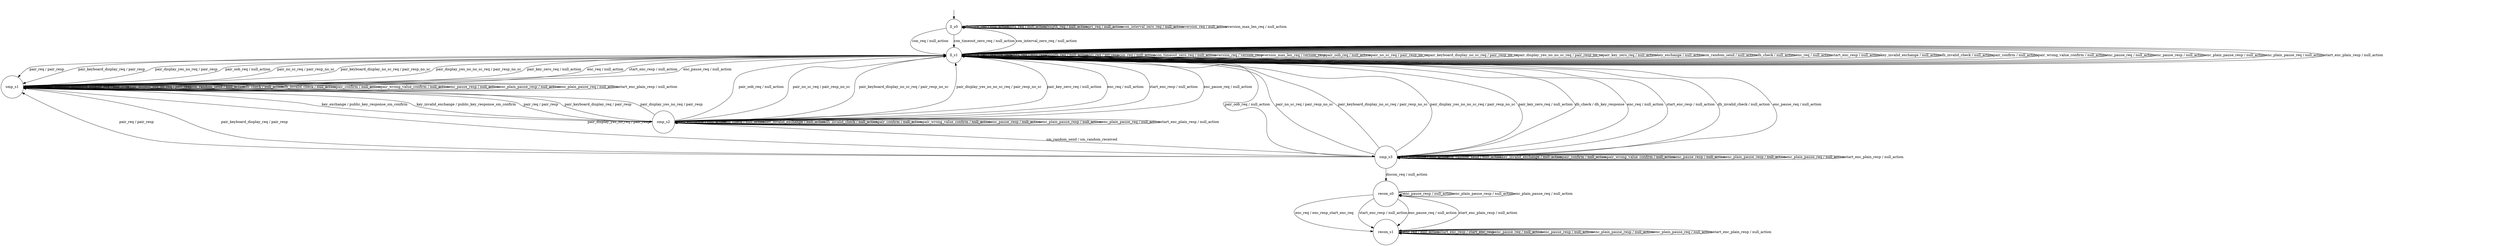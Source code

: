 digraph g {
__start0 [label="" shape="none"];

	ll_s0 [shape="circle" label="ll_s0"];
	ll_s1 [shape="circle" label="ll_s1"];
	smp_s1 [shape="circle" label="smp_s1"];
	smp_s2 [shape="circle" label="smp_s2"];
	smp_s3 [shape="circle" label="smp_s3"];
	recon_s0 [shape="circle" label="recon_s0"];
	recon_s1 [shape="circle" label="recon_s1"];

	ll_s0 -> ll_s0 [label="feature_req / null_action"];
	ll_s0 -> ll_s0 [label="mtu_req / null_action"];
	ll_s0 -> ll_s0 [label="length_req / null_action"];
	ll_s0 -> ll_s0 [label="pri_req / null_action"];
	ll_s0 -> ll_s1 [label="con_req / null_action"];
	ll_s0 -> ll_s0 [label="con_interval_zero_req / null_action"];
	ll_s0 -> ll_s1 [label="con_timeout_zero_req / null_action"];
	ll_s0 -> ll_s0 [label="version_req / null_action"];
	ll_s0 -> ll_s0 [label="version_max_len_req / null_action"];

	ll_s1 -> ll_s1 [label="feature_req / feature_resp"];
	ll_s1 -> ll_s1 [label="mtu_req / mtu_resp"];
	ll_s1 -> ll_s1 [label="length_req / null_action"];
	ll_s1 -> ll_s1 [label="pri_req / pri_resp"];
	ll_s1 -> ll_s1 [label="con_req / null_action"];
	ll_s1 -> ll_s0 [label="con_interval_zero_req / null_action"];
	ll_s1 -> ll_s1 [label="con_timeout_zero_req / null_action"];
	ll_s1 -> ll_s1 [label="version_req / version_resp"];
	ll_s1 -> ll_s1 [label="version_max_len_req / version_resp"];
	ll_s1 -> smp_s1 [label="pair_req / pair_resp"];
	ll_s1 -> smp_s1 [label="pair_keyboard_display_req / pair_resp"];
	ll_s1 -> smp_s1 [label="pair_display_yes_no_req / pair_resp"];
	ll_s1 -> ll_s1 [label="pair_oob_req / null_action"];
	ll_s1 -> ll_s1 [label="pair_no_sc_req / pair_resp_no_sc"];
	ll_s1 -> ll_s1 [label="pair_keyboard_display_no_sc_req / pair_resp_no_sc"];
	ll_s1 -> ll_s1 [label="pair_display_yes_no_no_sc_req / pair_resp_no_sc"];
	ll_s1 -> ll_s1 [label="pair_key_zero_req / null_action"];
	ll_s1 -> ll_s1 [label="key_exchange / null_action"];
	ll_s1 -> ll_s1 [label="sm_random_send / null_action"];
	ll_s1 -> ll_s1 [label="dh_check / null_action"];
	ll_s1 -> ll_s1 [label="enc_req / null_action"];
	ll_s1 -> ll_s1 [label="start_enc_resp / null_action"];
	ll_s1 -> ll_s1 [label="key_invalid_exchange / null_action"];
	ll_s1 -> ll_s1 [label="dh_invalid_check / null_action"];
	ll_s1 -> ll_s1 [label="pair_confirm / null_action"];
	ll_s1 -> ll_s1 [label="pair_wrong_value_confirm / null_action"];
	ll_s1 -> ll_s1 [label="enc_pause_req / null_action"];
	ll_s1 -> ll_s1 [label="enc_pause_resp / null_action"];
	ll_s1 -> ll_s1 [label="enc_plain_pause_resp / null_action"];
	ll_s1 -> ll_s1 [label="enc_plain_pause_req / null_action"];
	ll_s1 -> ll_s1 [label="start_enc_plain_resp / null_action"];

	smp_s1 -> smp_s1 [label="pair_req / pair_resp"];
	smp_s1 -> smp_s1 [label="pair_keyboard_display_req / pair_resp"];
	smp_s1 -> smp_s1 [label="pair_display_yes_no_req / pair_resp"];
	smp_s1 -> ll_s1 [label="pair_oob_req / null_action"];
	smp_s1 -> ll_s1 [label="pair_no_sc_req / pair_resp_no_sc"];
	smp_s1 -> ll_s1 [label="pair_keyboard_display_no_sc_req / pair_resp_no_sc"];
	smp_s1 -> ll_s1 [label="pair_display_yes_no_no_sc_req / pair_resp_no_sc"];
	smp_s1 -> ll_s1 [label="pair_key_zero_req / null_action"];
	smp_s1 -> smp_s2 [label="key_exchange / public_key_response_sm_confirm"];
	smp_s1 -> smp_s1 [label="sm_random_send / null_action"];
	smp_s1 -> smp_s1 [label="dh_check / null_action"];
	smp_s1 -> ll_s1 [label="enc_req / null_action"];
	smp_s1 -> ll_s1 [label="start_enc_resp / null_action"];
	smp_s1 -> smp_s2 [label="key_invalid_exchange / public_key_response_sm_confirm"];
	smp_s1 -> smp_s1 [label="dh_invalid_check / null_action"];
	smp_s1 -> smp_s1 [label="pair_confirm / null_action"];
	smp_s1 -> smp_s1 [label="pair_wrong_value_confirm / null_action"];
	smp_s1 -> ll_s1 [label="enc_pause_req / null_action"];
	smp_s1 -> smp_s1 [label="enc_pause_resp / null_action"];
	smp_s1 -> smp_s1 [label="enc_plain_pause_resp / null_action"];
	smp_s1 -> smp_s1 [label="enc_plain_pause_req / null_action"];
	smp_s1 -> smp_s1 [label="start_enc_plain_resp / null_action"];

	smp_s2 -> smp_s1 [label="pair_req / pair_resp"];
	smp_s2 -> smp_s1 [label="pair_keyboard_display_req / pair_resp"];
	smp_s2 -> smp_s1 [label="pair_display_yes_no_req / pair_resp"];
	smp_s2 -> ll_s1 [label="pair_oob_req / null_action"];
	smp_s2 -> ll_s1 [label="pair_no_sc_req / pair_resp_no_sc"];
	smp_s2 -> ll_s1 [label="pair_keyboard_display_no_sc_req / pair_resp_no_sc"];
	smp_s2 -> ll_s1 [label="pair_display_yes_no_no_sc_req / pair_resp_no_sc"];
	smp_s2 -> ll_s1 [label="pair_key_zero_req / null_action"];
	smp_s2 -> smp_s2 [label="key_exchange / null_action"];
	smp_s2 -> smp_s3 [label="sm_random_send / sm_random_received"];
	smp_s2 -> smp_s2 [label="dh_check / null_action"];
	smp_s2 -> ll_s1 [label="enc_req / null_action"];
	smp_s2 -> ll_s1 [label="start_enc_resp / null_action"];
	smp_s2 -> smp_s2 [label="key_invalid_exchange / null_action"];
	smp_s2 -> smp_s2 [label="dh_invalid_check / null_action"];
	smp_s2 -> smp_s2 [label="pair_confirm / null_action"];
	smp_s2 -> smp_s2 [label="pair_wrong_value_confirm / null_action"];
	smp_s2 -> ll_s1 [label="enc_pause_req / null_action"];
	smp_s2 -> smp_s2 [label="enc_pause_resp / null_action"];
	smp_s2 -> smp_s2 [label="enc_plain_pause_resp / null_action"];
	smp_s2 -> smp_s2 [label="enc_plain_pause_req / null_action"];
	smp_s2 -> smp_s2 [label="start_enc_plain_resp / null_action"];

	smp_s3 -> smp_s1 [label="pair_req / pair_resp"];
	smp_s3 -> smp_s1 [label="pair_keyboard_display_req / pair_resp"];
	smp_s3 -> smp_s1 [label="pair_display_yes_no_req / pair_resp"];
	smp_s3 -> ll_s1 [label="pair_oob_req / null_action"];
	smp_s3 -> ll_s1 [label="pair_no_sc_req / pair_resp_no_sc"];
	smp_s3 -> ll_s1 [label="pair_keyboard_display_no_sc_req / pair_resp_no_sc"];
	smp_s3 -> ll_s1 [label="pair_display_yes_no_no_sc_req / pair_resp_no_sc"];
	smp_s3 -> ll_s1 [label="pair_key_zero_req / null_action"];
	smp_s3 -> smp_s3 [label="key_exchange / null_action"];
	smp_s3 -> smp_s3 [label="sm_random_send / null_action"];
	smp_s3 -> ll_s1 [label="dh_check / dh_key_response"];
	smp_s3 -> ll_s1 [label="enc_req / null_action"];
	smp_s3 -> ll_s1 [label="start_enc_resp / null_action"];
	smp_s3 -> smp_s3 [label="key_invalid_exchange / null_action"];
	smp_s3 -> ll_s1 [label="dh_invalid_check / null_action"];
	smp_s3 -> smp_s3 [label="pair_confirm / null_action"];
	smp_s3 -> smp_s3 [label="pair_wrong_value_confirm / null_action"];
	smp_s3 -> ll_s1 [label="enc_pause_req / null_action"];
	smp_s3 -> smp_s3 [label="enc_pause_resp / null_action"];
	smp_s3 -> smp_s3 [label="enc_plain_pause_resp / null_action"];
	smp_s3 -> smp_s3 [label="enc_plain_pause_req / null_action"];
	smp_s3 -> smp_s3 [label="start_enc_plain_resp / null_action"];
	smp_s3 -> recon_s0 [label="discon_req / null_action"];

	recon_s0 -> recon_s1 [label="enc_req / enc_resp_start_enc_req"];
	recon_s0 -> recon_s1 [label="start_enc_resp / null_action"];
	recon_s0 -> recon_s1 [label="enc_pause_req / null_action"];
	recon_s0 -> recon_s0 [label="enc_pause_resp / null_action"];
	recon_s0 -> recon_s0 [label="enc_plain_pause_resp / null_action"];
	recon_s0 -> recon_s0 [label="enc_plain_pause_req / null_action"];
	recon_s0 -> recon_s1 [label="start_enc_plain_resp / null_action"];

	recon_s1 -> recon_s1 [label="enc_req / null_action"];
	recon_s1 -> recon_s1 [label="start_enc_resp / start_enc_resp"];
	recon_s1 -> recon_s1 [label="enc_pause_req / null_action"];
	recon_s1 -> recon_s1 [label="enc_pause_resp / null_action"];
	recon_s1 -> recon_s1 [label="enc_plain_pause_resp / null_action"];
	recon_s1 -> recon_s1 [label="enc_plain_pause_req / null_action"];
	recon_s1 -> recon_s1 [label="start_enc_plain_resp / null_action"];

__start0 -> ll_s0;
}
